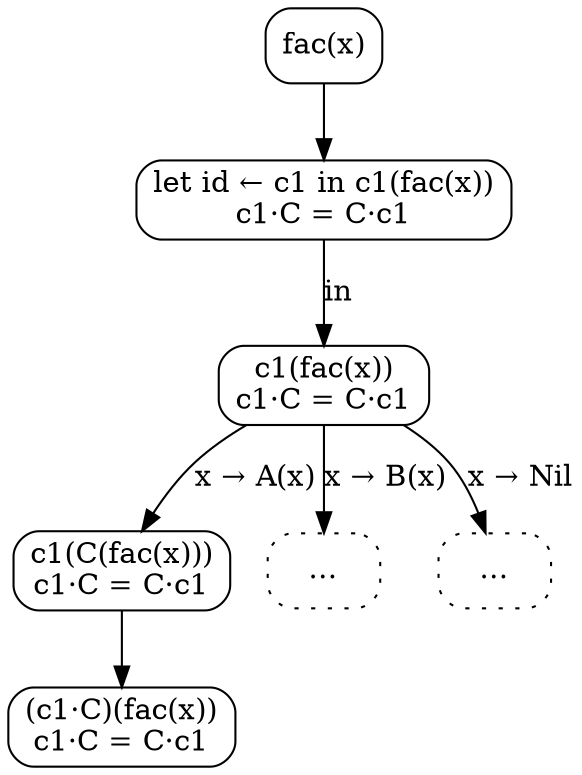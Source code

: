 digraph {
  node [shape=box, style=rounded];

  C0 [label="fac(x)"];
  L1 [label="let id ← c1 in c1(fac(x))\nc1·C = C·c1"];
  C0 -> L1;
  G1 [label="c1(fac(x))\nc1·C = C·c1"];
  L1 -> G1 [label="in"];
  C1 [label="c1(C(fac(x)))\nc1·C = C·c1"];
  G1 -> C1 [label="x → A(x)"];
  C2 [label="…", style="dotted,rounded"];
  G1 -> C2 [label="x → B(x)"];
  C3 [label="…", style="dotted,rounded"];
  G1 -> C3 [label="x → Nil"];
  C4 [label="(c1·C)(fac(x))\nc1·C = C·c1"];
  C1 -> C4;
}
